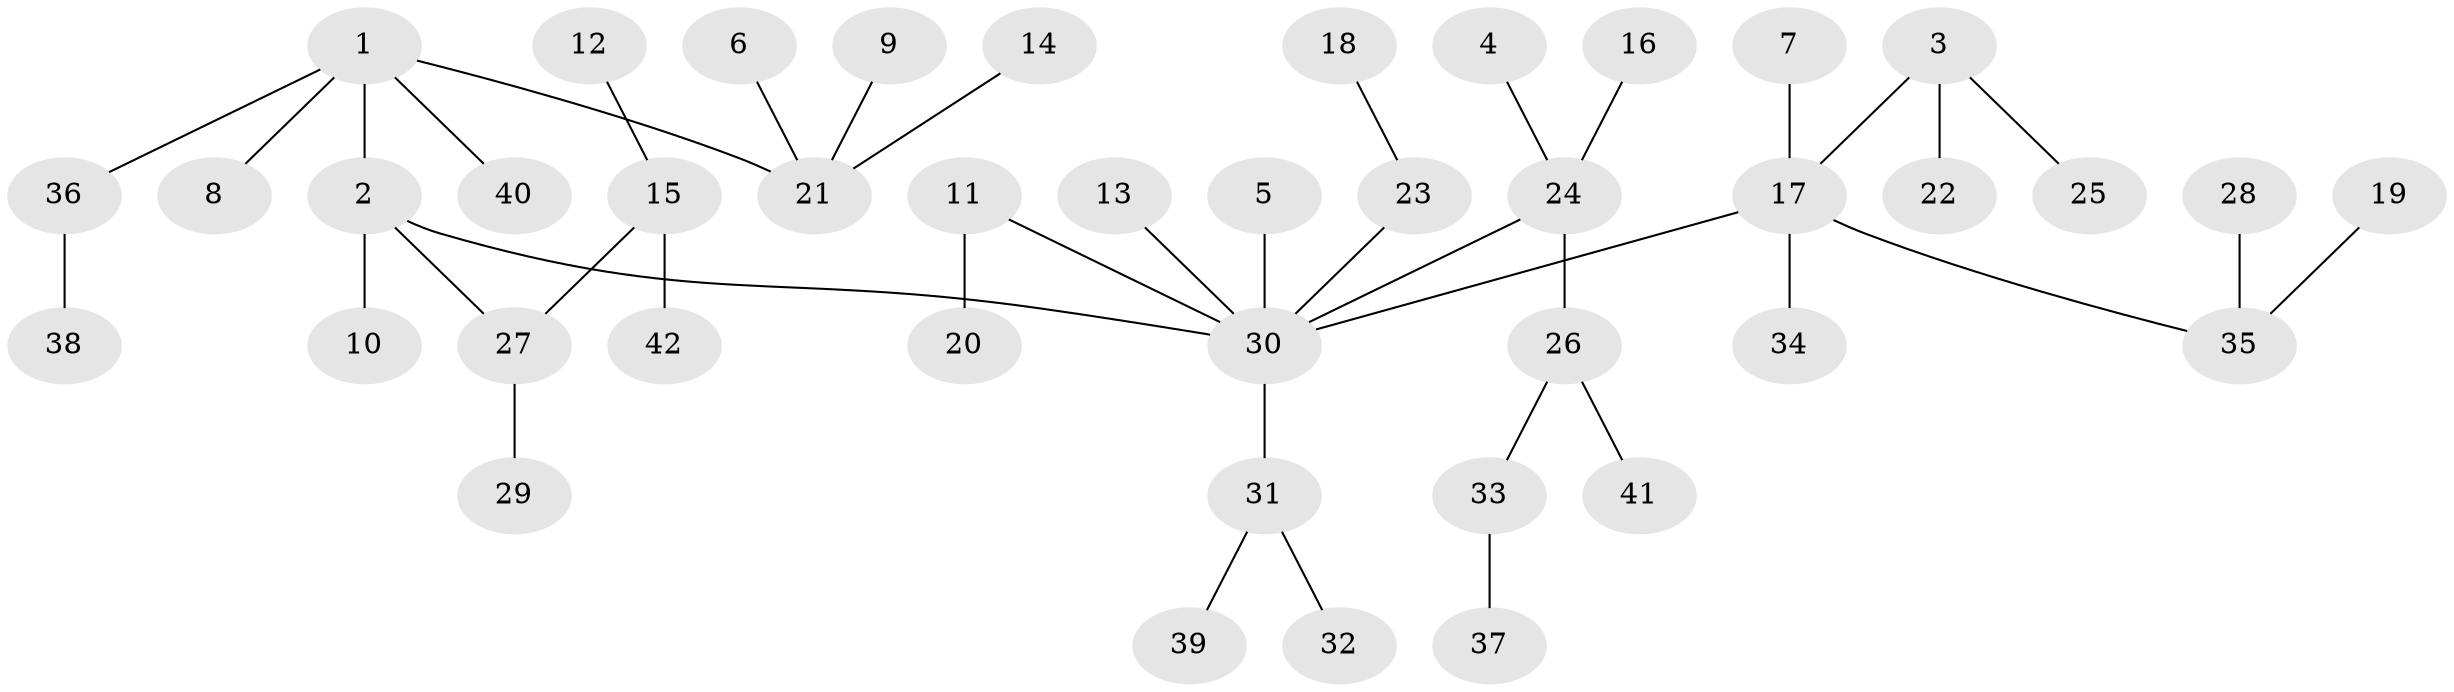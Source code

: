 // original degree distribution, {6: 0.011904761904761904, 5: 0.047619047619047616, 4: 0.07142857142857142, 3: 0.13095238095238096, 2: 0.25, 1: 0.4880952380952381}
// Generated by graph-tools (version 1.1) at 2025/26/03/09/25 03:26:30]
// undirected, 42 vertices, 41 edges
graph export_dot {
graph [start="1"]
  node [color=gray90,style=filled];
  1;
  2;
  3;
  4;
  5;
  6;
  7;
  8;
  9;
  10;
  11;
  12;
  13;
  14;
  15;
  16;
  17;
  18;
  19;
  20;
  21;
  22;
  23;
  24;
  25;
  26;
  27;
  28;
  29;
  30;
  31;
  32;
  33;
  34;
  35;
  36;
  37;
  38;
  39;
  40;
  41;
  42;
  1 -- 2 [weight=1.0];
  1 -- 8 [weight=1.0];
  1 -- 21 [weight=1.0];
  1 -- 36 [weight=1.0];
  1 -- 40 [weight=1.0];
  2 -- 10 [weight=1.0];
  2 -- 27 [weight=1.0];
  2 -- 30 [weight=1.0];
  3 -- 17 [weight=1.0];
  3 -- 22 [weight=1.0];
  3 -- 25 [weight=1.0];
  4 -- 24 [weight=1.0];
  5 -- 30 [weight=1.0];
  6 -- 21 [weight=1.0];
  7 -- 17 [weight=1.0];
  9 -- 21 [weight=1.0];
  11 -- 20 [weight=1.0];
  11 -- 30 [weight=1.0];
  12 -- 15 [weight=1.0];
  13 -- 30 [weight=1.0];
  14 -- 21 [weight=1.0];
  15 -- 27 [weight=1.0];
  15 -- 42 [weight=1.0];
  16 -- 24 [weight=1.0];
  17 -- 30 [weight=1.0];
  17 -- 34 [weight=1.0];
  17 -- 35 [weight=1.0];
  18 -- 23 [weight=1.0];
  19 -- 35 [weight=1.0];
  23 -- 30 [weight=1.0];
  24 -- 26 [weight=1.0];
  24 -- 30 [weight=1.0];
  26 -- 33 [weight=1.0];
  26 -- 41 [weight=1.0];
  27 -- 29 [weight=1.0];
  28 -- 35 [weight=1.0];
  30 -- 31 [weight=1.0];
  31 -- 32 [weight=1.0];
  31 -- 39 [weight=1.0];
  33 -- 37 [weight=1.0];
  36 -- 38 [weight=1.0];
}
